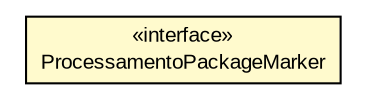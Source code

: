 #!/usr/local/bin/dot
#
# Class diagram 
# Generated by UMLGraph version R5_6 (http://www.umlgraph.org/)
#

digraph G {
	edge [fontname="arial",fontsize=10,labelfontname="arial",labelfontsize=10];
	node [fontname="arial",fontsize=10,shape=plaintext];
	nodesep=0.25;
	ranksep=0.5;
	// br.gov.to.sefaz.arr.processamento.ProcessamentoPackageMarker
	c882537 [label=<<table title="br.gov.to.sefaz.arr.processamento.ProcessamentoPackageMarker" border="0" cellborder="1" cellspacing="0" cellpadding="2" port="p" bgcolor="lemonChiffon" href="./ProcessamentoPackageMarker.html">
		<tr><td><table border="0" cellspacing="0" cellpadding="1">
<tr><td align="center" balign="center"> &#171;interface&#187; </td></tr>
<tr><td align="center" balign="center"> ProcessamentoPackageMarker </td></tr>
		</table></td></tr>
		</table>>, URL="./ProcessamentoPackageMarker.html", fontname="arial", fontcolor="black", fontsize=10.0];
}

